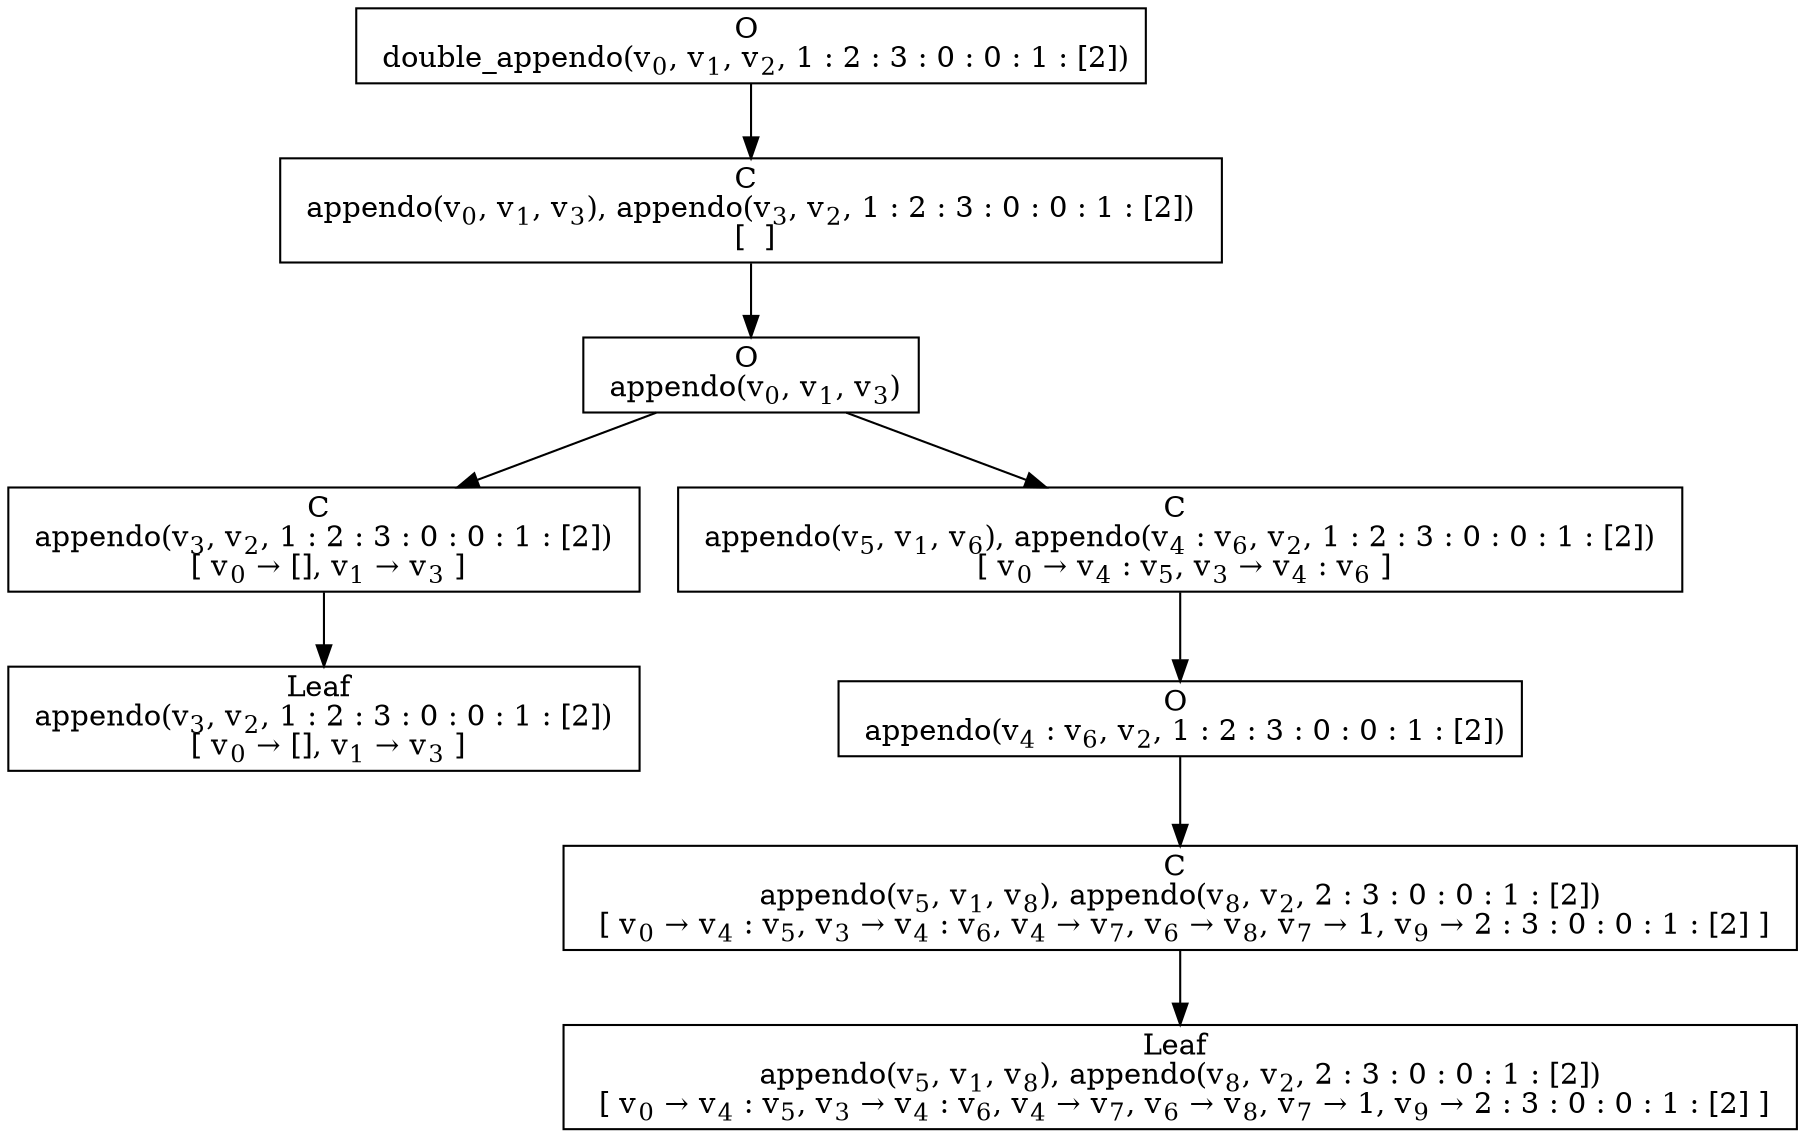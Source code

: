 digraph {
    graph [rankdir=TB
          ,bgcolor=transparent];
    node [shape=box
         ,fillcolor=white
         ,style=filled];
    0 [label=<O <BR/> double_appendo(v<SUB>0</SUB>, v<SUB>1</SUB>, v<SUB>2</SUB>, 1 : 2 : 3 : 0 : 0 : 1 : [2])>];
    1 [label=<C <BR/> appendo(v<SUB>0</SUB>, v<SUB>1</SUB>, v<SUB>3</SUB>), appendo(v<SUB>3</SUB>, v<SUB>2</SUB>, 1 : 2 : 3 : 0 : 0 : 1 : [2]) <BR/>  [  ] >];
    2 [label=<O <BR/> appendo(v<SUB>0</SUB>, v<SUB>1</SUB>, v<SUB>3</SUB>)>];
    3 [label=<C <BR/> appendo(v<SUB>3</SUB>, v<SUB>2</SUB>, 1 : 2 : 3 : 0 : 0 : 1 : [2]) <BR/>  [ v<SUB>0</SUB> &rarr; [], v<SUB>1</SUB> &rarr; v<SUB>3</SUB> ] >];
    4 [label=<C <BR/> appendo(v<SUB>5</SUB>, v<SUB>1</SUB>, v<SUB>6</SUB>), appendo(v<SUB>4</SUB> : v<SUB>6</SUB>, v<SUB>2</SUB>, 1 : 2 : 3 : 0 : 0 : 1 : [2]) <BR/>  [ v<SUB>0</SUB> &rarr; v<SUB>4</SUB> : v<SUB>5</SUB>, v<SUB>3</SUB> &rarr; v<SUB>4</SUB> : v<SUB>6</SUB> ] >];
    5 [label=<Leaf <BR/> appendo(v<SUB>3</SUB>, v<SUB>2</SUB>, 1 : 2 : 3 : 0 : 0 : 1 : [2]) <BR/>  [ v<SUB>0</SUB> &rarr; [], v<SUB>1</SUB> &rarr; v<SUB>3</SUB> ] >];
    6 [label=<O <BR/> appendo(v<SUB>4</SUB> : v<SUB>6</SUB>, v<SUB>2</SUB>, 1 : 2 : 3 : 0 : 0 : 1 : [2])>];
    7 [label=<C <BR/> appendo(v<SUB>5</SUB>, v<SUB>1</SUB>, v<SUB>8</SUB>), appendo(v<SUB>8</SUB>, v<SUB>2</SUB>, 2 : 3 : 0 : 0 : 1 : [2]) <BR/>  [ v<SUB>0</SUB> &rarr; v<SUB>4</SUB> : v<SUB>5</SUB>, v<SUB>3</SUB> &rarr; v<SUB>4</SUB> : v<SUB>6</SUB>, v<SUB>4</SUB> &rarr; v<SUB>7</SUB>, v<SUB>6</SUB> &rarr; v<SUB>8</SUB>, v<SUB>7</SUB> &rarr; 1, v<SUB>9</SUB> &rarr; 2 : 3 : 0 : 0 : 1 : [2] ] >];
    8 [label=<Leaf <BR/> appendo(v<SUB>5</SUB>, v<SUB>1</SUB>, v<SUB>8</SUB>), appendo(v<SUB>8</SUB>, v<SUB>2</SUB>, 2 : 3 : 0 : 0 : 1 : [2]) <BR/>  [ v<SUB>0</SUB> &rarr; v<SUB>4</SUB> : v<SUB>5</SUB>, v<SUB>3</SUB> &rarr; v<SUB>4</SUB> : v<SUB>6</SUB>, v<SUB>4</SUB> &rarr; v<SUB>7</SUB>, v<SUB>6</SUB> &rarr; v<SUB>8</SUB>, v<SUB>7</SUB> &rarr; 1, v<SUB>9</SUB> &rarr; 2 : 3 : 0 : 0 : 1 : [2] ] >];
    0 -> 1 [label=""];
    1 -> 2 [label=""];
    2 -> 3 [label=""];
    2 -> 4 [label=""];
    3 -> 5 [label=""];
    4 -> 6 [label=""];
    6 -> 7 [label=""];
    7 -> 8 [label=""];
}
